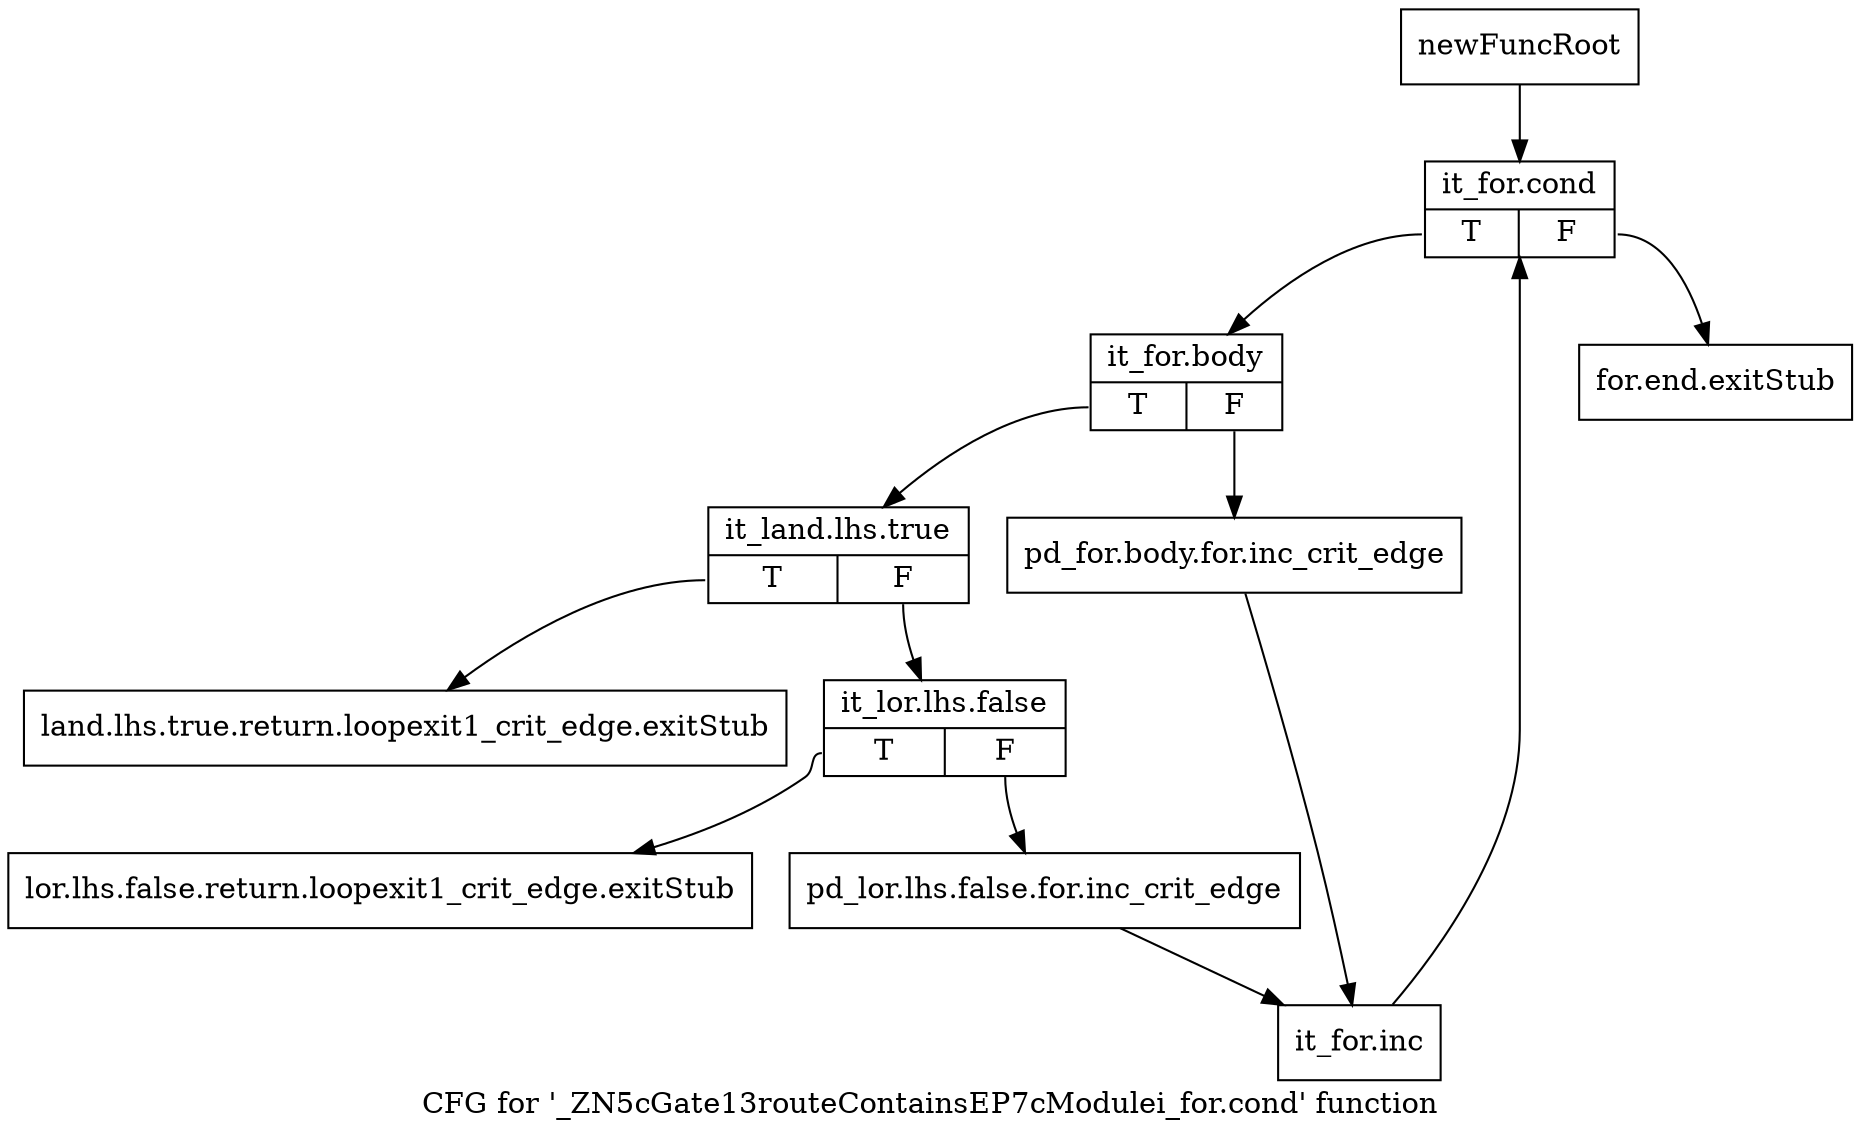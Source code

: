 digraph "CFG for '_ZN5cGate13routeContainsEP7cModulei_for.cond' function" {
	label="CFG for '_ZN5cGate13routeContainsEP7cModulei_for.cond' function";

	Node0x218dfe0 [shape=record,label="{newFuncRoot}"];
	Node0x218dfe0 -> Node0x218e120;
	Node0x218e030 [shape=record,label="{for.end.exitStub}"];
	Node0x218e080 [shape=record,label="{land.lhs.true.return.loopexit1_crit_edge.exitStub}"];
	Node0x218e0d0 [shape=record,label="{lor.lhs.false.return.loopexit1_crit_edge.exitStub}"];
	Node0x218e120 [shape=record,label="{it_for.cond|{<s0>T|<s1>F}}"];
	Node0x218e120:s0 -> Node0x218e170;
	Node0x218e120:s1 -> Node0x218e030;
	Node0x218e170 [shape=record,label="{it_for.body|{<s0>T|<s1>F}}"];
	Node0x218e170:s0 -> Node0x218e210;
	Node0x218e170:s1 -> Node0x218e1c0;
	Node0x218e1c0 [shape=record,label="{pd_for.body.for.inc_crit_edge}"];
	Node0x218e1c0 -> Node0x218e300;
	Node0x218e210 [shape=record,label="{it_land.lhs.true|{<s0>T|<s1>F}}"];
	Node0x218e210:s0 -> Node0x218e080;
	Node0x218e210:s1 -> Node0x218e260;
	Node0x218e260 [shape=record,label="{it_lor.lhs.false|{<s0>T|<s1>F}}"];
	Node0x218e260:s0 -> Node0x218e0d0;
	Node0x218e260:s1 -> Node0x218e2b0;
	Node0x218e2b0 [shape=record,label="{pd_lor.lhs.false.for.inc_crit_edge}"];
	Node0x218e2b0 -> Node0x218e300;
	Node0x218e300 [shape=record,label="{it_for.inc}"];
	Node0x218e300 -> Node0x218e120;
}
